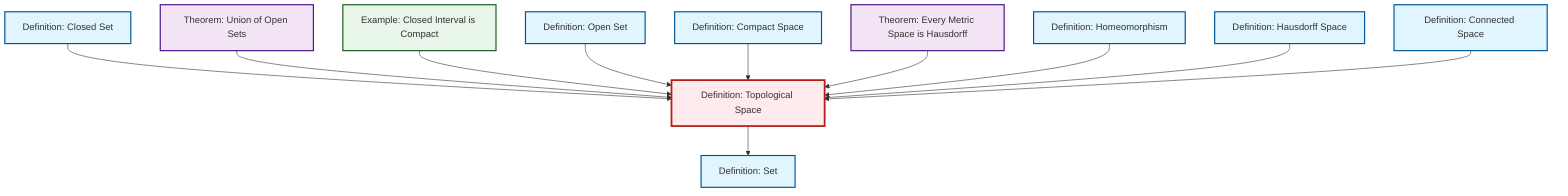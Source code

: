 graph TD
    classDef definition fill:#e1f5fe,stroke:#01579b,stroke-width:2px
    classDef theorem fill:#f3e5f5,stroke:#4a148c,stroke-width:2px
    classDef axiom fill:#fff3e0,stroke:#e65100,stroke-width:2px
    classDef example fill:#e8f5e9,stroke:#1b5e20,stroke-width:2px
    classDef current fill:#ffebee,stroke:#b71c1c,stroke-width:3px
    def-homeomorphism["Definition: Homeomorphism"]:::definition
    thm-metric-hausdorff["Theorem: Every Metric Space is Hausdorff"]:::theorem
    thm-union-open-sets["Theorem: Union of Open Sets"]:::theorem
    def-closed-set["Definition: Closed Set"]:::definition
    def-connected["Definition: Connected Space"]:::definition
    def-compact["Definition: Compact Space"]:::definition
    def-open-set["Definition: Open Set"]:::definition
    def-hausdorff["Definition: Hausdorff Space"]:::definition
    def-topological-space["Definition: Topological Space"]:::definition
    def-set["Definition: Set"]:::definition
    ex-closed-interval-compact["Example: Closed Interval is Compact"]:::example
    def-closed-set --> def-topological-space
    thm-union-open-sets --> def-topological-space
    ex-closed-interval-compact --> def-topological-space
    def-open-set --> def-topological-space
    def-compact --> def-topological-space
    thm-metric-hausdorff --> def-topological-space
    def-homeomorphism --> def-topological-space
    def-hausdorff --> def-topological-space
    def-connected --> def-topological-space
    def-topological-space --> def-set
    class def-topological-space current